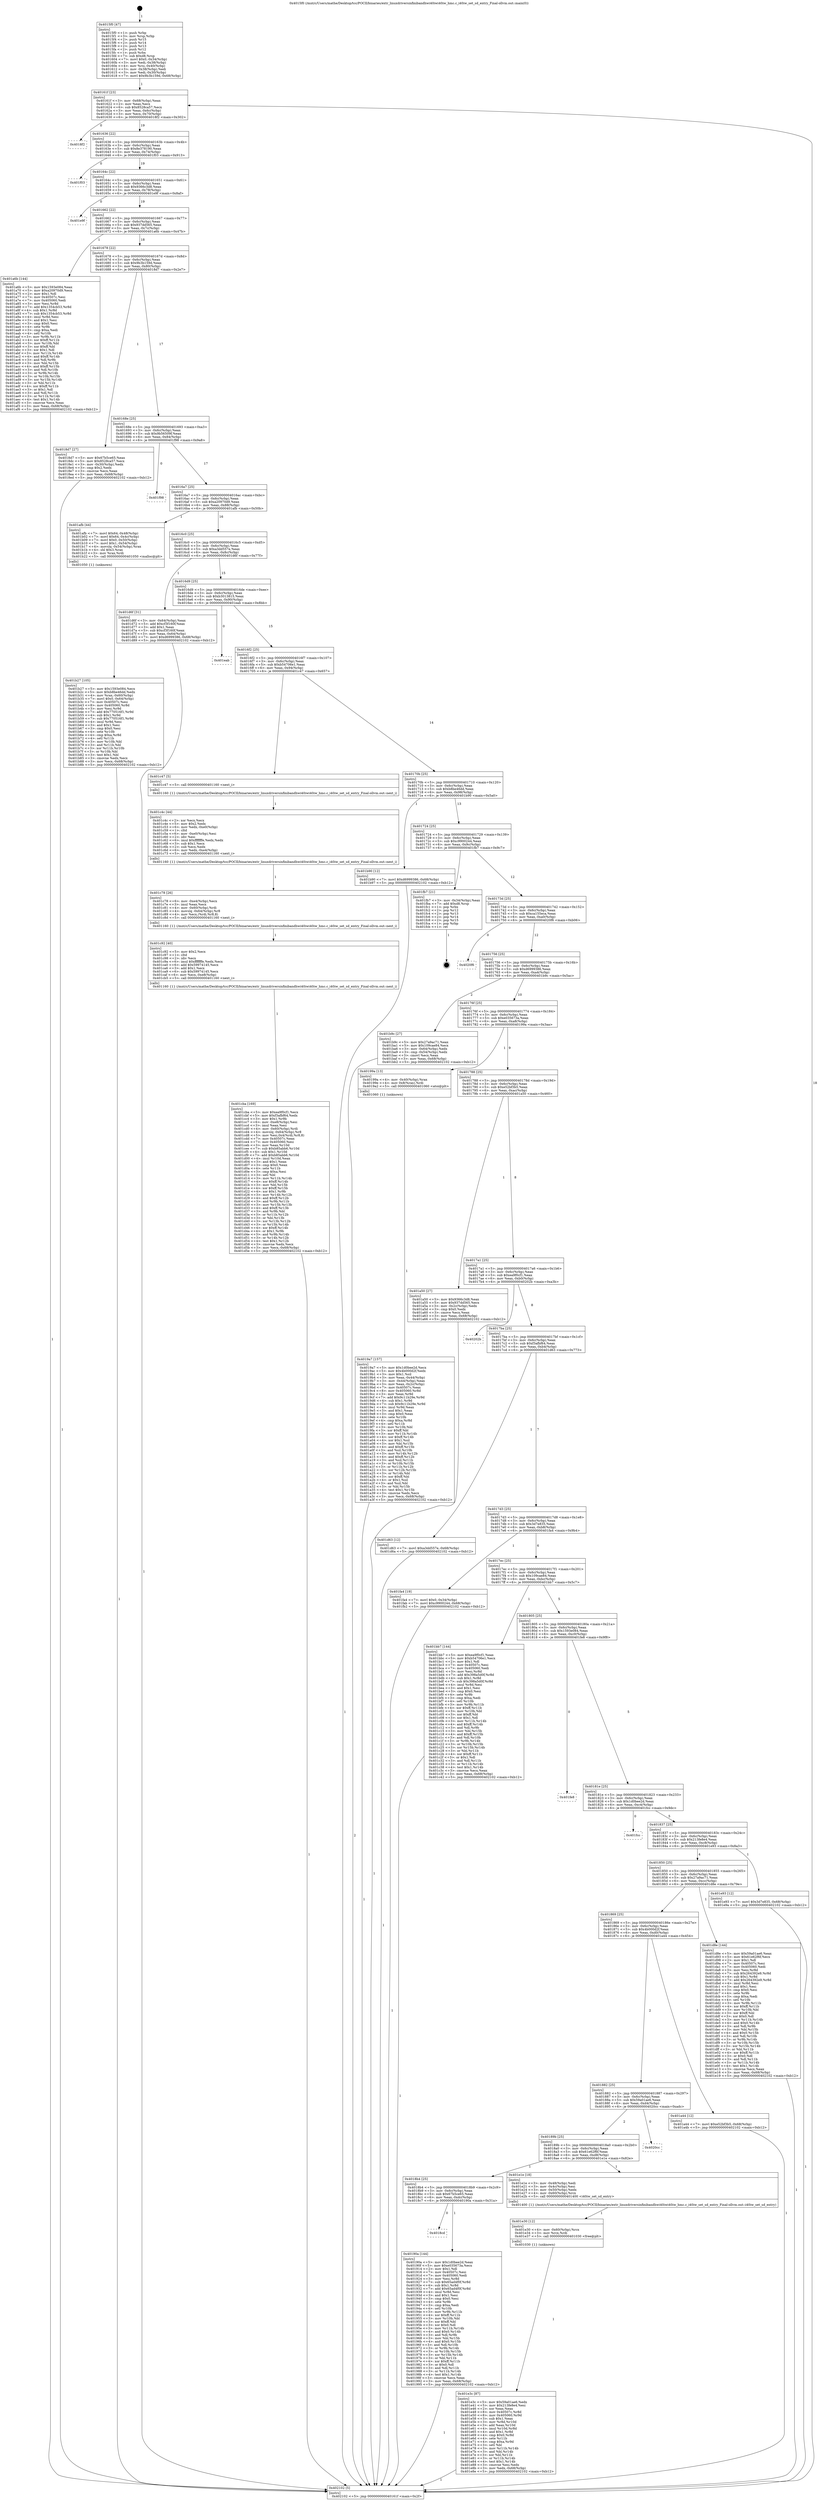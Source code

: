 digraph "0x4015f0" {
  label = "0x4015f0 (/mnt/c/Users/mathe/Desktop/tcc/POCII/binaries/extr_linuxdriversinfinibandhwi40iwi40iw_hmc.c_i40iw_set_sd_entry_Final-ollvm.out::main(0))"
  labelloc = "t"
  node[shape=record]

  Entry [label="",width=0.3,height=0.3,shape=circle,fillcolor=black,style=filled]
  "0x40161f" [label="{
     0x40161f [23]\l
     | [instrs]\l
     &nbsp;&nbsp;0x40161f \<+3\>: mov -0x68(%rbp),%eax\l
     &nbsp;&nbsp;0x401622 \<+2\>: mov %eax,%ecx\l
     &nbsp;&nbsp;0x401624 \<+6\>: sub $0x8528ca57,%ecx\l
     &nbsp;&nbsp;0x40162a \<+3\>: mov %eax,-0x6c(%rbp)\l
     &nbsp;&nbsp;0x40162d \<+3\>: mov %ecx,-0x70(%rbp)\l
     &nbsp;&nbsp;0x401630 \<+6\>: je 00000000004018f2 \<main+0x302\>\l
  }"]
  "0x4018f2" [label="{
     0x4018f2\l
  }", style=dashed]
  "0x401636" [label="{
     0x401636 [22]\l
     | [instrs]\l
     &nbsp;&nbsp;0x401636 \<+5\>: jmp 000000000040163b \<main+0x4b\>\l
     &nbsp;&nbsp;0x40163b \<+3\>: mov -0x6c(%rbp),%eax\l
     &nbsp;&nbsp;0x40163e \<+5\>: sub $0x8e378190,%eax\l
     &nbsp;&nbsp;0x401643 \<+3\>: mov %eax,-0x74(%rbp)\l
     &nbsp;&nbsp;0x401646 \<+6\>: je 0000000000401f03 \<main+0x913\>\l
  }"]
  Exit [label="",width=0.3,height=0.3,shape=circle,fillcolor=black,style=filled,peripheries=2]
  "0x401f03" [label="{
     0x401f03\l
  }", style=dashed]
  "0x40164c" [label="{
     0x40164c [22]\l
     | [instrs]\l
     &nbsp;&nbsp;0x40164c \<+5\>: jmp 0000000000401651 \<main+0x61\>\l
     &nbsp;&nbsp;0x401651 \<+3\>: mov -0x6c(%rbp),%eax\l
     &nbsp;&nbsp;0x401654 \<+5\>: sub $0x9366c3d8,%eax\l
     &nbsp;&nbsp;0x401659 \<+3\>: mov %eax,-0x78(%rbp)\l
     &nbsp;&nbsp;0x40165c \<+6\>: je 0000000000401e9f \<main+0x8af\>\l
  }"]
  "0x401e3c" [label="{
     0x401e3c [87]\l
     | [instrs]\l
     &nbsp;&nbsp;0x401e3c \<+5\>: mov $0x59a01ae6,%edx\l
     &nbsp;&nbsp;0x401e41 \<+5\>: mov $0x213fe8e4,%esi\l
     &nbsp;&nbsp;0x401e46 \<+2\>: xor %eax,%eax\l
     &nbsp;&nbsp;0x401e48 \<+8\>: mov 0x40507c,%r8d\l
     &nbsp;&nbsp;0x401e50 \<+8\>: mov 0x405060,%r9d\l
     &nbsp;&nbsp;0x401e58 \<+3\>: sub $0x1,%eax\l
     &nbsp;&nbsp;0x401e5b \<+3\>: mov %r8d,%r10d\l
     &nbsp;&nbsp;0x401e5e \<+3\>: add %eax,%r10d\l
     &nbsp;&nbsp;0x401e61 \<+4\>: imul %r10d,%r8d\l
     &nbsp;&nbsp;0x401e65 \<+4\>: and $0x1,%r8d\l
     &nbsp;&nbsp;0x401e69 \<+4\>: cmp $0x0,%r8d\l
     &nbsp;&nbsp;0x401e6d \<+4\>: sete %r11b\l
     &nbsp;&nbsp;0x401e71 \<+4\>: cmp $0xa,%r9d\l
     &nbsp;&nbsp;0x401e75 \<+3\>: setl %bl\l
     &nbsp;&nbsp;0x401e78 \<+3\>: mov %r11b,%r14b\l
     &nbsp;&nbsp;0x401e7b \<+3\>: and %bl,%r14b\l
     &nbsp;&nbsp;0x401e7e \<+3\>: xor %bl,%r11b\l
     &nbsp;&nbsp;0x401e81 \<+3\>: or %r11b,%r14b\l
     &nbsp;&nbsp;0x401e84 \<+4\>: test $0x1,%r14b\l
     &nbsp;&nbsp;0x401e88 \<+3\>: cmovne %esi,%edx\l
     &nbsp;&nbsp;0x401e8b \<+3\>: mov %edx,-0x68(%rbp)\l
     &nbsp;&nbsp;0x401e8e \<+5\>: jmp 0000000000402102 \<main+0xb12\>\l
  }"]
  "0x401e9f" [label="{
     0x401e9f\l
  }", style=dashed]
  "0x401662" [label="{
     0x401662 [22]\l
     | [instrs]\l
     &nbsp;&nbsp;0x401662 \<+5\>: jmp 0000000000401667 \<main+0x77\>\l
     &nbsp;&nbsp;0x401667 \<+3\>: mov -0x6c(%rbp),%eax\l
     &nbsp;&nbsp;0x40166a \<+5\>: sub $0x937dd565,%eax\l
     &nbsp;&nbsp;0x40166f \<+3\>: mov %eax,-0x7c(%rbp)\l
     &nbsp;&nbsp;0x401672 \<+6\>: je 0000000000401a6b \<main+0x47b\>\l
  }"]
  "0x401e30" [label="{
     0x401e30 [12]\l
     | [instrs]\l
     &nbsp;&nbsp;0x401e30 \<+4\>: mov -0x60(%rbp),%rcx\l
     &nbsp;&nbsp;0x401e34 \<+3\>: mov %rcx,%rdi\l
     &nbsp;&nbsp;0x401e37 \<+5\>: call 0000000000401030 \<free@plt\>\l
     | [calls]\l
     &nbsp;&nbsp;0x401030 \{1\} (unknown)\l
  }"]
  "0x401a6b" [label="{
     0x401a6b [144]\l
     | [instrs]\l
     &nbsp;&nbsp;0x401a6b \<+5\>: mov $0x1593e084,%eax\l
     &nbsp;&nbsp;0x401a70 \<+5\>: mov $0xa20970d9,%ecx\l
     &nbsp;&nbsp;0x401a75 \<+2\>: mov $0x1,%dl\l
     &nbsp;&nbsp;0x401a77 \<+7\>: mov 0x40507c,%esi\l
     &nbsp;&nbsp;0x401a7e \<+7\>: mov 0x405060,%edi\l
     &nbsp;&nbsp;0x401a85 \<+3\>: mov %esi,%r8d\l
     &nbsp;&nbsp;0x401a88 \<+7\>: add $0x1354cb53,%r8d\l
     &nbsp;&nbsp;0x401a8f \<+4\>: sub $0x1,%r8d\l
     &nbsp;&nbsp;0x401a93 \<+7\>: sub $0x1354cb53,%r8d\l
     &nbsp;&nbsp;0x401a9a \<+4\>: imul %r8d,%esi\l
     &nbsp;&nbsp;0x401a9e \<+3\>: and $0x1,%esi\l
     &nbsp;&nbsp;0x401aa1 \<+3\>: cmp $0x0,%esi\l
     &nbsp;&nbsp;0x401aa4 \<+4\>: sete %r9b\l
     &nbsp;&nbsp;0x401aa8 \<+3\>: cmp $0xa,%edi\l
     &nbsp;&nbsp;0x401aab \<+4\>: setl %r10b\l
     &nbsp;&nbsp;0x401aaf \<+3\>: mov %r9b,%r11b\l
     &nbsp;&nbsp;0x401ab2 \<+4\>: xor $0xff,%r11b\l
     &nbsp;&nbsp;0x401ab6 \<+3\>: mov %r10b,%bl\l
     &nbsp;&nbsp;0x401ab9 \<+3\>: xor $0xff,%bl\l
     &nbsp;&nbsp;0x401abc \<+3\>: xor $0x1,%dl\l
     &nbsp;&nbsp;0x401abf \<+3\>: mov %r11b,%r14b\l
     &nbsp;&nbsp;0x401ac2 \<+4\>: and $0xff,%r14b\l
     &nbsp;&nbsp;0x401ac6 \<+3\>: and %dl,%r9b\l
     &nbsp;&nbsp;0x401ac9 \<+3\>: mov %bl,%r15b\l
     &nbsp;&nbsp;0x401acc \<+4\>: and $0xff,%r15b\l
     &nbsp;&nbsp;0x401ad0 \<+3\>: and %dl,%r10b\l
     &nbsp;&nbsp;0x401ad3 \<+3\>: or %r9b,%r14b\l
     &nbsp;&nbsp;0x401ad6 \<+3\>: or %r10b,%r15b\l
     &nbsp;&nbsp;0x401ad9 \<+3\>: xor %r15b,%r14b\l
     &nbsp;&nbsp;0x401adc \<+3\>: or %bl,%r11b\l
     &nbsp;&nbsp;0x401adf \<+4\>: xor $0xff,%r11b\l
     &nbsp;&nbsp;0x401ae3 \<+3\>: or $0x1,%dl\l
     &nbsp;&nbsp;0x401ae6 \<+3\>: and %dl,%r11b\l
     &nbsp;&nbsp;0x401ae9 \<+3\>: or %r11b,%r14b\l
     &nbsp;&nbsp;0x401aec \<+4\>: test $0x1,%r14b\l
     &nbsp;&nbsp;0x401af0 \<+3\>: cmovne %ecx,%eax\l
     &nbsp;&nbsp;0x401af3 \<+3\>: mov %eax,-0x68(%rbp)\l
     &nbsp;&nbsp;0x401af6 \<+5\>: jmp 0000000000402102 \<main+0xb12\>\l
  }"]
  "0x401678" [label="{
     0x401678 [22]\l
     | [instrs]\l
     &nbsp;&nbsp;0x401678 \<+5\>: jmp 000000000040167d \<main+0x8d\>\l
     &nbsp;&nbsp;0x40167d \<+3\>: mov -0x6c(%rbp),%eax\l
     &nbsp;&nbsp;0x401680 \<+5\>: sub $0x9b3b159d,%eax\l
     &nbsp;&nbsp;0x401685 \<+3\>: mov %eax,-0x80(%rbp)\l
     &nbsp;&nbsp;0x401688 \<+6\>: je 00000000004018d7 \<main+0x2e7\>\l
  }"]
  "0x401cba" [label="{
     0x401cba [169]\l
     | [instrs]\l
     &nbsp;&nbsp;0x401cba \<+5\>: mov $0xea9f0cf1,%ecx\l
     &nbsp;&nbsp;0x401cbf \<+5\>: mov $0xf3afbf64,%edx\l
     &nbsp;&nbsp;0x401cc4 \<+3\>: mov $0x1,%r9b\l
     &nbsp;&nbsp;0x401cc7 \<+6\>: mov -0xe8(%rbp),%esi\l
     &nbsp;&nbsp;0x401ccd \<+3\>: imul %eax,%esi\l
     &nbsp;&nbsp;0x401cd0 \<+4\>: mov -0x60(%rbp),%rdi\l
     &nbsp;&nbsp;0x401cd4 \<+4\>: movslq -0x64(%rbp),%r8\l
     &nbsp;&nbsp;0x401cd8 \<+5\>: mov %esi,0x4(%rdi,%r8,8)\l
     &nbsp;&nbsp;0x401cdd \<+7\>: mov 0x40507c,%eax\l
     &nbsp;&nbsp;0x401ce4 \<+7\>: mov 0x405060,%esi\l
     &nbsp;&nbsp;0x401ceb \<+3\>: mov %eax,%r10d\l
     &nbsp;&nbsp;0x401cee \<+7\>: sub $0xb85abb6,%r10d\l
     &nbsp;&nbsp;0x401cf5 \<+4\>: sub $0x1,%r10d\l
     &nbsp;&nbsp;0x401cf9 \<+7\>: add $0xb85abb6,%r10d\l
     &nbsp;&nbsp;0x401d00 \<+4\>: imul %r10d,%eax\l
     &nbsp;&nbsp;0x401d04 \<+3\>: and $0x1,%eax\l
     &nbsp;&nbsp;0x401d07 \<+3\>: cmp $0x0,%eax\l
     &nbsp;&nbsp;0x401d0a \<+4\>: sete %r11b\l
     &nbsp;&nbsp;0x401d0e \<+3\>: cmp $0xa,%esi\l
     &nbsp;&nbsp;0x401d11 \<+3\>: setl %bl\l
     &nbsp;&nbsp;0x401d14 \<+3\>: mov %r11b,%r14b\l
     &nbsp;&nbsp;0x401d17 \<+4\>: xor $0xff,%r14b\l
     &nbsp;&nbsp;0x401d1b \<+3\>: mov %bl,%r15b\l
     &nbsp;&nbsp;0x401d1e \<+4\>: xor $0xff,%r15b\l
     &nbsp;&nbsp;0x401d22 \<+4\>: xor $0x1,%r9b\l
     &nbsp;&nbsp;0x401d26 \<+3\>: mov %r14b,%r12b\l
     &nbsp;&nbsp;0x401d29 \<+4\>: and $0xff,%r12b\l
     &nbsp;&nbsp;0x401d2d \<+3\>: and %r9b,%r11b\l
     &nbsp;&nbsp;0x401d30 \<+3\>: mov %r15b,%r13b\l
     &nbsp;&nbsp;0x401d33 \<+4\>: and $0xff,%r13b\l
     &nbsp;&nbsp;0x401d37 \<+3\>: and %r9b,%bl\l
     &nbsp;&nbsp;0x401d3a \<+3\>: or %r11b,%r12b\l
     &nbsp;&nbsp;0x401d3d \<+3\>: or %bl,%r13b\l
     &nbsp;&nbsp;0x401d40 \<+3\>: xor %r13b,%r12b\l
     &nbsp;&nbsp;0x401d43 \<+3\>: or %r15b,%r14b\l
     &nbsp;&nbsp;0x401d46 \<+4\>: xor $0xff,%r14b\l
     &nbsp;&nbsp;0x401d4a \<+4\>: or $0x1,%r9b\l
     &nbsp;&nbsp;0x401d4e \<+3\>: and %r9b,%r14b\l
     &nbsp;&nbsp;0x401d51 \<+3\>: or %r14b,%r12b\l
     &nbsp;&nbsp;0x401d54 \<+4\>: test $0x1,%r12b\l
     &nbsp;&nbsp;0x401d58 \<+3\>: cmovne %edx,%ecx\l
     &nbsp;&nbsp;0x401d5b \<+3\>: mov %ecx,-0x68(%rbp)\l
     &nbsp;&nbsp;0x401d5e \<+5\>: jmp 0000000000402102 \<main+0xb12\>\l
  }"]
  "0x4018d7" [label="{
     0x4018d7 [27]\l
     | [instrs]\l
     &nbsp;&nbsp;0x4018d7 \<+5\>: mov $0x67b5ce65,%eax\l
     &nbsp;&nbsp;0x4018dc \<+5\>: mov $0x8528ca57,%ecx\l
     &nbsp;&nbsp;0x4018e1 \<+3\>: mov -0x30(%rbp),%edx\l
     &nbsp;&nbsp;0x4018e4 \<+3\>: cmp $0x2,%edx\l
     &nbsp;&nbsp;0x4018e7 \<+3\>: cmovne %ecx,%eax\l
     &nbsp;&nbsp;0x4018ea \<+3\>: mov %eax,-0x68(%rbp)\l
     &nbsp;&nbsp;0x4018ed \<+5\>: jmp 0000000000402102 \<main+0xb12\>\l
  }"]
  "0x40168e" [label="{
     0x40168e [25]\l
     | [instrs]\l
     &nbsp;&nbsp;0x40168e \<+5\>: jmp 0000000000401693 \<main+0xa3\>\l
     &nbsp;&nbsp;0x401693 \<+3\>: mov -0x6c(%rbp),%eax\l
     &nbsp;&nbsp;0x401696 \<+5\>: sub $0x9b56509f,%eax\l
     &nbsp;&nbsp;0x40169b \<+6\>: mov %eax,-0x84(%rbp)\l
     &nbsp;&nbsp;0x4016a1 \<+6\>: je 0000000000401f98 \<main+0x9a8\>\l
  }"]
  "0x402102" [label="{
     0x402102 [5]\l
     | [instrs]\l
     &nbsp;&nbsp;0x402102 \<+5\>: jmp 000000000040161f \<main+0x2f\>\l
  }"]
  "0x4015f0" [label="{
     0x4015f0 [47]\l
     | [instrs]\l
     &nbsp;&nbsp;0x4015f0 \<+1\>: push %rbp\l
     &nbsp;&nbsp;0x4015f1 \<+3\>: mov %rsp,%rbp\l
     &nbsp;&nbsp;0x4015f4 \<+2\>: push %r15\l
     &nbsp;&nbsp;0x4015f6 \<+2\>: push %r14\l
     &nbsp;&nbsp;0x4015f8 \<+2\>: push %r13\l
     &nbsp;&nbsp;0x4015fa \<+2\>: push %r12\l
     &nbsp;&nbsp;0x4015fc \<+1\>: push %rbx\l
     &nbsp;&nbsp;0x4015fd \<+7\>: sub $0xd8,%rsp\l
     &nbsp;&nbsp;0x401604 \<+7\>: movl $0x0,-0x34(%rbp)\l
     &nbsp;&nbsp;0x40160b \<+3\>: mov %edi,-0x38(%rbp)\l
     &nbsp;&nbsp;0x40160e \<+4\>: mov %rsi,-0x40(%rbp)\l
     &nbsp;&nbsp;0x401612 \<+3\>: mov -0x38(%rbp),%edi\l
     &nbsp;&nbsp;0x401615 \<+3\>: mov %edi,-0x30(%rbp)\l
     &nbsp;&nbsp;0x401618 \<+7\>: movl $0x9b3b159d,-0x68(%rbp)\l
  }"]
  "0x401c92" [label="{
     0x401c92 [40]\l
     | [instrs]\l
     &nbsp;&nbsp;0x401c92 \<+5\>: mov $0x2,%ecx\l
     &nbsp;&nbsp;0x401c97 \<+1\>: cltd\l
     &nbsp;&nbsp;0x401c98 \<+2\>: idiv %ecx\l
     &nbsp;&nbsp;0x401c9a \<+6\>: imul $0xfffffffe,%edx,%ecx\l
     &nbsp;&nbsp;0x401ca0 \<+6\>: add $0x59974145,%ecx\l
     &nbsp;&nbsp;0x401ca6 \<+3\>: add $0x1,%ecx\l
     &nbsp;&nbsp;0x401ca9 \<+6\>: sub $0x59974145,%ecx\l
     &nbsp;&nbsp;0x401caf \<+6\>: mov %ecx,-0xe8(%rbp)\l
     &nbsp;&nbsp;0x401cb5 \<+5\>: call 0000000000401160 \<next_i\>\l
     | [calls]\l
     &nbsp;&nbsp;0x401160 \{1\} (/mnt/c/Users/mathe/Desktop/tcc/POCII/binaries/extr_linuxdriversinfinibandhwi40iwi40iw_hmc.c_i40iw_set_sd_entry_Final-ollvm.out::next_i)\l
  }"]
  "0x401f98" [label="{
     0x401f98\l
  }", style=dashed]
  "0x4016a7" [label="{
     0x4016a7 [25]\l
     | [instrs]\l
     &nbsp;&nbsp;0x4016a7 \<+5\>: jmp 00000000004016ac \<main+0xbc\>\l
     &nbsp;&nbsp;0x4016ac \<+3\>: mov -0x6c(%rbp),%eax\l
     &nbsp;&nbsp;0x4016af \<+5\>: sub $0xa20970d9,%eax\l
     &nbsp;&nbsp;0x4016b4 \<+6\>: mov %eax,-0x88(%rbp)\l
     &nbsp;&nbsp;0x4016ba \<+6\>: je 0000000000401afb \<main+0x50b\>\l
  }"]
  "0x401c78" [label="{
     0x401c78 [26]\l
     | [instrs]\l
     &nbsp;&nbsp;0x401c78 \<+6\>: mov -0xe4(%rbp),%ecx\l
     &nbsp;&nbsp;0x401c7e \<+3\>: imul %eax,%ecx\l
     &nbsp;&nbsp;0x401c81 \<+4\>: mov -0x60(%rbp),%rdi\l
     &nbsp;&nbsp;0x401c85 \<+4\>: movslq -0x64(%rbp),%r8\l
     &nbsp;&nbsp;0x401c89 \<+4\>: mov %ecx,(%rdi,%r8,8)\l
     &nbsp;&nbsp;0x401c8d \<+5\>: call 0000000000401160 \<next_i\>\l
     | [calls]\l
     &nbsp;&nbsp;0x401160 \{1\} (/mnt/c/Users/mathe/Desktop/tcc/POCII/binaries/extr_linuxdriversinfinibandhwi40iwi40iw_hmc.c_i40iw_set_sd_entry_Final-ollvm.out::next_i)\l
  }"]
  "0x401afb" [label="{
     0x401afb [44]\l
     | [instrs]\l
     &nbsp;&nbsp;0x401afb \<+7\>: movl $0x64,-0x48(%rbp)\l
     &nbsp;&nbsp;0x401b02 \<+7\>: movl $0x64,-0x4c(%rbp)\l
     &nbsp;&nbsp;0x401b09 \<+7\>: movl $0x0,-0x50(%rbp)\l
     &nbsp;&nbsp;0x401b10 \<+7\>: movl $0x1,-0x54(%rbp)\l
     &nbsp;&nbsp;0x401b17 \<+4\>: movslq -0x54(%rbp),%rax\l
     &nbsp;&nbsp;0x401b1b \<+4\>: shl $0x3,%rax\l
     &nbsp;&nbsp;0x401b1f \<+3\>: mov %rax,%rdi\l
     &nbsp;&nbsp;0x401b22 \<+5\>: call 0000000000401050 \<malloc@plt\>\l
     | [calls]\l
     &nbsp;&nbsp;0x401050 \{1\} (unknown)\l
  }"]
  "0x4016c0" [label="{
     0x4016c0 [25]\l
     | [instrs]\l
     &nbsp;&nbsp;0x4016c0 \<+5\>: jmp 00000000004016c5 \<main+0xd5\>\l
     &nbsp;&nbsp;0x4016c5 \<+3\>: mov -0x6c(%rbp),%eax\l
     &nbsp;&nbsp;0x4016c8 \<+5\>: sub $0xa3dd557e,%eax\l
     &nbsp;&nbsp;0x4016cd \<+6\>: mov %eax,-0x8c(%rbp)\l
     &nbsp;&nbsp;0x4016d3 \<+6\>: je 0000000000401d6f \<main+0x77f\>\l
  }"]
  "0x401c4c" [label="{
     0x401c4c [44]\l
     | [instrs]\l
     &nbsp;&nbsp;0x401c4c \<+2\>: xor %ecx,%ecx\l
     &nbsp;&nbsp;0x401c4e \<+5\>: mov $0x2,%edx\l
     &nbsp;&nbsp;0x401c53 \<+6\>: mov %edx,-0xe0(%rbp)\l
     &nbsp;&nbsp;0x401c59 \<+1\>: cltd\l
     &nbsp;&nbsp;0x401c5a \<+6\>: mov -0xe0(%rbp),%esi\l
     &nbsp;&nbsp;0x401c60 \<+2\>: idiv %esi\l
     &nbsp;&nbsp;0x401c62 \<+6\>: imul $0xfffffffe,%edx,%edx\l
     &nbsp;&nbsp;0x401c68 \<+3\>: sub $0x1,%ecx\l
     &nbsp;&nbsp;0x401c6b \<+2\>: sub %ecx,%edx\l
     &nbsp;&nbsp;0x401c6d \<+6\>: mov %edx,-0xe4(%rbp)\l
     &nbsp;&nbsp;0x401c73 \<+5\>: call 0000000000401160 \<next_i\>\l
     | [calls]\l
     &nbsp;&nbsp;0x401160 \{1\} (/mnt/c/Users/mathe/Desktop/tcc/POCII/binaries/extr_linuxdriversinfinibandhwi40iwi40iw_hmc.c_i40iw_set_sd_entry_Final-ollvm.out::next_i)\l
  }"]
  "0x401d6f" [label="{
     0x401d6f [31]\l
     | [instrs]\l
     &nbsp;&nbsp;0x401d6f \<+3\>: mov -0x64(%rbp),%eax\l
     &nbsp;&nbsp;0x401d72 \<+5\>: add $0xcf3f160f,%eax\l
     &nbsp;&nbsp;0x401d77 \<+3\>: add $0x1,%eax\l
     &nbsp;&nbsp;0x401d7a \<+5\>: sub $0xcf3f160f,%eax\l
     &nbsp;&nbsp;0x401d7f \<+3\>: mov %eax,-0x64(%rbp)\l
     &nbsp;&nbsp;0x401d82 \<+7\>: movl $0xd6999386,-0x68(%rbp)\l
     &nbsp;&nbsp;0x401d89 \<+5\>: jmp 0000000000402102 \<main+0xb12\>\l
  }"]
  "0x4016d9" [label="{
     0x4016d9 [25]\l
     | [instrs]\l
     &nbsp;&nbsp;0x4016d9 \<+5\>: jmp 00000000004016de \<main+0xee\>\l
     &nbsp;&nbsp;0x4016de \<+3\>: mov -0x6c(%rbp),%eax\l
     &nbsp;&nbsp;0x4016e1 \<+5\>: sub $0xb3013815,%eax\l
     &nbsp;&nbsp;0x4016e6 \<+6\>: mov %eax,-0x90(%rbp)\l
     &nbsp;&nbsp;0x4016ec \<+6\>: je 0000000000401eab \<main+0x8bb\>\l
  }"]
  "0x401b27" [label="{
     0x401b27 [105]\l
     | [instrs]\l
     &nbsp;&nbsp;0x401b27 \<+5\>: mov $0x1593e084,%ecx\l
     &nbsp;&nbsp;0x401b2c \<+5\>: mov $0xb8be46dd,%edx\l
     &nbsp;&nbsp;0x401b31 \<+4\>: mov %rax,-0x60(%rbp)\l
     &nbsp;&nbsp;0x401b35 \<+7\>: movl $0x0,-0x64(%rbp)\l
     &nbsp;&nbsp;0x401b3c \<+7\>: mov 0x40507c,%esi\l
     &nbsp;&nbsp;0x401b43 \<+8\>: mov 0x405060,%r8d\l
     &nbsp;&nbsp;0x401b4b \<+3\>: mov %esi,%r9d\l
     &nbsp;&nbsp;0x401b4e \<+7\>: add $0x770516f1,%r9d\l
     &nbsp;&nbsp;0x401b55 \<+4\>: sub $0x1,%r9d\l
     &nbsp;&nbsp;0x401b59 \<+7\>: sub $0x770516f1,%r9d\l
     &nbsp;&nbsp;0x401b60 \<+4\>: imul %r9d,%esi\l
     &nbsp;&nbsp;0x401b64 \<+3\>: and $0x1,%esi\l
     &nbsp;&nbsp;0x401b67 \<+3\>: cmp $0x0,%esi\l
     &nbsp;&nbsp;0x401b6a \<+4\>: sete %r10b\l
     &nbsp;&nbsp;0x401b6e \<+4\>: cmp $0xa,%r8d\l
     &nbsp;&nbsp;0x401b72 \<+4\>: setl %r11b\l
     &nbsp;&nbsp;0x401b76 \<+3\>: mov %r10b,%bl\l
     &nbsp;&nbsp;0x401b79 \<+3\>: and %r11b,%bl\l
     &nbsp;&nbsp;0x401b7c \<+3\>: xor %r11b,%r10b\l
     &nbsp;&nbsp;0x401b7f \<+3\>: or %r10b,%bl\l
     &nbsp;&nbsp;0x401b82 \<+3\>: test $0x1,%bl\l
     &nbsp;&nbsp;0x401b85 \<+3\>: cmovne %edx,%ecx\l
     &nbsp;&nbsp;0x401b88 \<+3\>: mov %ecx,-0x68(%rbp)\l
     &nbsp;&nbsp;0x401b8b \<+5\>: jmp 0000000000402102 \<main+0xb12\>\l
  }"]
  "0x401eab" [label="{
     0x401eab\l
  }", style=dashed]
  "0x4016f2" [label="{
     0x4016f2 [25]\l
     | [instrs]\l
     &nbsp;&nbsp;0x4016f2 \<+5\>: jmp 00000000004016f7 \<main+0x107\>\l
     &nbsp;&nbsp;0x4016f7 \<+3\>: mov -0x6c(%rbp),%eax\l
     &nbsp;&nbsp;0x4016fa \<+5\>: sub $0xb54706e1,%eax\l
     &nbsp;&nbsp;0x4016ff \<+6\>: mov %eax,-0x94(%rbp)\l
     &nbsp;&nbsp;0x401705 \<+6\>: je 0000000000401c47 \<main+0x657\>\l
  }"]
  "0x4019a7" [label="{
     0x4019a7 [157]\l
     | [instrs]\l
     &nbsp;&nbsp;0x4019a7 \<+5\>: mov $0x1d0bee2d,%ecx\l
     &nbsp;&nbsp;0x4019ac \<+5\>: mov $0x4b000d2f,%edx\l
     &nbsp;&nbsp;0x4019b1 \<+3\>: mov $0x1,%sil\l
     &nbsp;&nbsp;0x4019b4 \<+3\>: mov %eax,-0x44(%rbp)\l
     &nbsp;&nbsp;0x4019b7 \<+3\>: mov -0x44(%rbp),%eax\l
     &nbsp;&nbsp;0x4019ba \<+3\>: mov %eax,-0x2c(%rbp)\l
     &nbsp;&nbsp;0x4019bd \<+7\>: mov 0x40507c,%eax\l
     &nbsp;&nbsp;0x4019c4 \<+8\>: mov 0x405060,%r8d\l
     &nbsp;&nbsp;0x4019cc \<+3\>: mov %eax,%r9d\l
     &nbsp;&nbsp;0x4019cf \<+7\>: add $0x9c11b29e,%r9d\l
     &nbsp;&nbsp;0x4019d6 \<+4\>: sub $0x1,%r9d\l
     &nbsp;&nbsp;0x4019da \<+7\>: sub $0x9c11b29e,%r9d\l
     &nbsp;&nbsp;0x4019e1 \<+4\>: imul %r9d,%eax\l
     &nbsp;&nbsp;0x4019e5 \<+3\>: and $0x1,%eax\l
     &nbsp;&nbsp;0x4019e8 \<+3\>: cmp $0x0,%eax\l
     &nbsp;&nbsp;0x4019eb \<+4\>: sete %r10b\l
     &nbsp;&nbsp;0x4019ef \<+4\>: cmp $0xa,%r8d\l
     &nbsp;&nbsp;0x4019f3 \<+4\>: setl %r11b\l
     &nbsp;&nbsp;0x4019f7 \<+3\>: mov %r10b,%bl\l
     &nbsp;&nbsp;0x4019fa \<+3\>: xor $0xff,%bl\l
     &nbsp;&nbsp;0x4019fd \<+3\>: mov %r11b,%r14b\l
     &nbsp;&nbsp;0x401a00 \<+4\>: xor $0xff,%r14b\l
     &nbsp;&nbsp;0x401a04 \<+4\>: xor $0x1,%sil\l
     &nbsp;&nbsp;0x401a08 \<+3\>: mov %bl,%r15b\l
     &nbsp;&nbsp;0x401a0b \<+4\>: and $0xff,%r15b\l
     &nbsp;&nbsp;0x401a0f \<+3\>: and %sil,%r10b\l
     &nbsp;&nbsp;0x401a12 \<+3\>: mov %r14b,%r12b\l
     &nbsp;&nbsp;0x401a15 \<+4\>: and $0xff,%r12b\l
     &nbsp;&nbsp;0x401a19 \<+3\>: and %sil,%r11b\l
     &nbsp;&nbsp;0x401a1c \<+3\>: or %r10b,%r15b\l
     &nbsp;&nbsp;0x401a1f \<+3\>: or %r11b,%r12b\l
     &nbsp;&nbsp;0x401a22 \<+3\>: xor %r12b,%r15b\l
     &nbsp;&nbsp;0x401a25 \<+3\>: or %r14b,%bl\l
     &nbsp;&nbsp;0x401a28 \<+3\>: xor $0xff,%bl\l
     &nbsp;&nbsp;0x401a2b \<+4\>: or $0x1,%sil\l
     &nbsp;&nbsp;0x401a2f \<+3\>: and %sil,%bl\l
     &nbsp;&nbsp;0x401a32 \<+3\>: or %bl,%r15b\l
     &nbsp;&nbsp;0x401a35 \<+4\>: test $0x1,%r15b\l
     &nbsp;&nbsp;0x401a39 \<+3\>: cmovne %edx,%ecx\l
     &nbsp;&nbsp;0x401a3c \<+3\>: mov %ecx,-0x68(%rbp)\l
     &nbsp;&nbsp;0x401a3f \<+5\>: jmp 0000000000402102 \<main+0xb12\>\l
  }"]
  "0x401c47" [label="{
     0x401c47 [5]\l
     | [instrs]\l
     &nbsp;&nbsp;0x401c47 \<+5\>: call 0000000000401160 \<next_i\>\l
     | [calls]\l
     &nbsp;&nbsp;0x401160 \{1\} (/mnt/c/Users/mathe/Desktop/tcc/POCII/binaries/extr_linuxdriversinfinibandhwi40iwi40iw_hmc.c_i40iw_set_sd_entry_Final-ollvm.out::next_i)\l
  }"]
  "0x40170b" [label="{
     0x40170b [25]\l
     | [instrs]\l
     &nbsp;&nbsp;0x40170b \<+5\>: jmp 0000000000401710 \<main+0x120\>\l
     &nbsp;&nbsp;0x401710 \<+3\>: mov -0x6c(%rbp),%eax\l
     &nbsp;&nbsp;0x401713 \<+5\>: sub $0xb8be46dd,%eax\l
     &nbsp;&nbsp;0x401718 \<+6\>: mov %eax,-0x98(%rbp)\l
     &nbsp;&nbsp;0x40171e \<+6\>: je 0000000000401b90 \<main+0x5a0\>\l
  }"]
  "0x4018cd" [label="{
     0x4018cd\l
  }", style=dashed]
  "0x401b90" [label="{
     0x401b90 [12]\l
     | [instrs]\l
     &nbsp;&nbsp;0x401b90 \<+7\>: movl $0xd6999386,-0x68(%rbp)\l
     &nbsp;&nbsp;0x401b97 \<+5\>: jmp 0000000000402102 \<main+0xb12\>\l
  }"]
  "0x401724" [label="{
     0x401724 [25]\l
     | [instrs]\l
     &nbsp;&nbsp;0x401724 \<+5\>: jmp 0000000000401729 \<main+0x139\>\l
     &nbsp;&nbsp;0x401729 \<+3\>: mov -0x6c(%rbp),%eax\l
     &nbsp;&nbsp;0x40172c \<+5\>: sub $0xc9900244,%eax\l
     &nbsp;&nbsp;0x401731 \<+6\>: mov %eax,-0x9c(%rbp)\l
     &nbsp;&nbsp;0x401737 \<+6\>: je 0000000000401fb7 \<main+0x9c7\>\l
  }"]
  "0x40190a" [label="{
     0x40190a [144]\l
     | [instrs]\l
     &nbsp;&nbsp;0x40190a \<+5\>: mov $0x1d0bee2d,%eax\l
     &nbsp;&nbsp;0x40190f \<+5\>: mov $0xe035673a,%ecx\l
     &nbsp;&nbsp;0x401914 \<+2\>: mov $0x1,%dl\l
     &nbsp;&nbsp;0x401916 \<+7\>: mov 0x40507c,%esi\l
     &nbsp;&nbsp;0x40191d \<+7\>: mov 0x405060,%edi\l
     &nbsp;&nbsp;0x401924 \<+3\>: mov %esi,%r8d\l
     &nbsp;&nbsp;0x401927 \<+7\>: sub $0x65ad4f0f,%r8d\l
     &nbsp;&nbsp;0x40192e \<+4\>: sub $0x1,%r8d\l
     &nbsp;&nbsp;0x401932 \<+7\>: add $0x65ad4f0f,%r8d\l
     &nbsp;&nbsp;0x401939 \<+4\>: imul %r8d,%esi\l
     &nbsp;&nbsp;0x40193d \<+3\>: and $0x1,%esi\l
     &nbsp;&nbsp;0x401940 \<+3\>: cmp $0x0,%esi\l
     &nbsp;&nbsp;0x401943 \<+4\>: sete %r9b\l
     &nbsp;&nbsp;0x401947 \<+3\>: cmp $0xa,%edi\l
     &nbsp;&nbsp;0x40194a \<+4\>: setl %r10b\l
     &nbsp;&nbsp;0x40194e \<+3\>: mov %r9b,%r11b\l
     &nbsp;&nbsp;0x401951 \<+4\>: xor $0xff,%r11b\l
     &nbsp;&nbsp;0x401955 \<+3\>: mov %r10b,%bl\l
     &nbsp;&nbsp;0x401958 \<+3\>: xor $0xff,%bl\l
     &nbsp;&nbsp;0x40195b \<+3\>: xor $0x0,%dl\l
     &nbsp;&nbsp;0x40195e \<+3\>: mov %r11b,%r14b\l
     &nbsp;&nbsp;0x401961 \<+4\>: and $0x0,%r14b\l
     &nbsp;&nbsp;0x401965 \<+3\>: and %dl,%r9b\l
     &nbsp;&nbsp;0x401968 \<+3\>: mov %bl,%r15b\l
     &nbsp;&nbsp;0x40196b \<+4\>: and $0x0,%r15b\l
     &nbsp;&nbsp;0x40196f \<+3\>: and %dl,%r10b\l
     &nbsp;&nbsp;0x401972 \<+3\>: or %r9b,%r14b\l
     &nbsp;&nbsp;0x401975 \<+3\>: or %r10b,%r15b\l
     &nbsp;&nbsp;0x401978 \<+3\>: xor %r15b,%r14b\l
     &nbsp;&nbsp;0x40197b \<+3\>: or %bl,%r11b\l
     &nbsp;&nbsp;0x40197e \<+4\>: xor $0xff,%r11b\l
     &nbsp;&nbsp;0x401982 \<+3\>: or $0x0,%dl\l
     &nbsp;&nbsp;0x401985 \<+3\>: and %dl,%r11b\l
     &nbsp;&nbsp;0x401988 \<+3\>: or %r11b,%r14b\l
     &nbsp;&nbsp;0x40198b \<+4\>: test $0x1,%r14b\l
     &nbsp;&nbsp;0x40198f \<+3\>: cmovne %ecx,%eax\l
     &nbsp;&nbsp;0x401992 \<+3\>: mov %eax,-0x68(%rbp)\l
     &nbsp;&nbsp;0x401995 \<+5\>: jmp 0000000000402102 \<main+0xb12\>\l
  }"]
  "0x401fb7" [label="{
     0x401fb7 [21]\l
     | [instrs]\l
     &nbsp;&nbsp;0x401fb7 \<+3\>: mov -0x34(%rbp),%eax\l
     &nbsp;&nbsp;0x401fba \<+7\>: add $0xd8,%rsp\l
     &nbsp;&nbsp;0x401fc1 \<+1\>: pop %rbx\l
     &nbsp;&nbsp;0x401fc2 \<+2\>: pop %r12\l
     &nbsp;&nbsp;0x401fc4 \<+2\>: pop %r13\l
     &nbsp;&nbsp;0x401fc6 \<+2\>: pop %r14\l
     &nbsp;&nbsp;0x401fc8 \<+2\>: pop %r15\l
     &nbsp;&nbsp;0x401fca \<+1\>: pop %rbp\l
     &nbsp;&nbsp;0x401fcb \<+1\>: ret\l
  }"]
  "0x40173d" [label="{
     0x40173d [25]\l
     | [instrs]\l
     &nbsp;&nbsp;0x40173d \<+5\>: jmp 0000000000401742 \<main+0x152\>\l
     &nbsp;&nbsp;0x401742 \<+3\>: mov -0x6c(%rbp),%eax\l
     &nbsp;&nbsp;0x401745 \<+5\>: sub $0xca155eca,%eax\l
     &nbsp;&nbsp;0x40174a \<+6\>: mov %eax,-0xa0(%rbp)\l
     &nbsp;&nbsp;0x401750 \<+6\>: je 00000000004020f6 \<main+0xb06\>\l
  }"]
  "0x4018b4" [label="{
     0x4018b4 [25]\l
     | [instrs]\l
     &nbsp;&nbsp;0x4018b4 \<+5\>: jmp 00000000004018b9 \<main+0x2c9\>\l
     &nbsp;&nbsp;0x4018b9 \<+3\>: mov -0x6c(%rbp),%eax\l
     &nbsp;&nbsp;0x4018bc \<+5\>: sub $0x67b5ce65,%eax\l
     &nbsp;&nbsp;0x4018c1 \<+6\>: mov %eax,-0xdc(%rbp)\l
     &nbsp;&nbsp;0x4018c7 \<+6\>: je 000000000040190a \<main+0x31a\>\l
  }"]
  "0x4020f6" [label="{
     0x4020f6\l
  }", style=dashed]
  "0x401756" [label="{
     0x401756 [25]\l
     | [instrs]\l
     &nbsp;&nbsp;0x401756 \<+5\>: jmp 000000000040175b \<main+0x16b\>\l
     &nbsp;&nbsp;0x40175b \<+3\>: mov -0x6c(%rbp),%eax\l
     &nbsp;&nbsp;0x40175e \<+5\>: sub $0xd6999386,%eax\l
     &nbsp;&nbsp;0x401763 \<+6\>: mov %eax,-0xa4(%rbp)\l
     &nbsp;&nbsp;0x401769 \<+6\>: je 0000000000401b9c \<main+0x5ac\>\l
  }"]
  "0x401e1e" [label="{
     0x401e1e [18]\l
     | [instrs]\l
     &nbsp;&nbsp;0x401e1e \<+3\>: mov -0x48(%rbp),%edi\l
     &nbsp;&nbsp;0x401e21 \<+3\>: mov -0x4c(%rbp),%esi\l
     &nbsp;&nbsp;0x401e24 \<+3\>: mov -0x50(%rbp),%edx\l
     &nbsp;&nbsp;0x401e27 \<+4\>: mov -0x60(%rbp),%rcx\l
     &nbsp;&nbsp;0x401e2b \<+5\>: call 0000000000401400 \<i40iw_set_sd_entry\>\l
     | [calls]\l
     &nbsp;&nbsp;0x401400 \{1\} (/mnt/c/Users/mathe/Desktop/tcc/POCII/binaries/extr_linuxdriversinfinibandhwi40iwi40iw_hmc.c_i40iw_set_sd_entry_Final-ollvm.out::i40iw_set_sd_entry)\l
  }"]
  "0x401b9c" [label="{
     0x401b9c [27]\l
     | [instrs]\l
     &nbsp;&nbsp;0x401b9c \<+5\>: mov $0x27a9ac71,%eax\l
     &nbsp;&nbsp;0x401ba1 \<+5\>: mov $0x109cae84,%ecx\l
     &nbsp;&nbsp;0x401ba6 \<+3\>: mov -0x64(%rbp),%edx\l
     &nbsp;&nbsp;0x401ba9 \<+3\>: cmp -0x54(%rbp),%edx\l
     &nbsp;&nbsp;0x401bac \<+3\>: cmovl %ecx,%eax\l
     &nbsp;&nbsp;0x401baf \<+3\>: mov %eax,-0x68(%rbp)\l
     &nbsp;&nbsp;0x401bb2 \<+5\>: jmp 0000000000402102 \<main+0xb12\>\l
  }"]
  "0x40176f" [label="{
     0x40176f [25]\l
     | [instrs]\l
     &nbsp;&nbsp;0x40176f \<+5\>: jmp 0000000000401774 \<main+0x184\>\l
     &nbsp;&nbsp;0x401774 \<+3\>: mov -0x6c(%rbp),%eax\l
     &nbsp;&nbsp;0x401777 \<+5\>: sub $0xe035673a,%eax\l
     &nbsp;&nbsp;0x40177c \<+6\>: mov %eax,-0xa8(%rbp)\l
     &nbsp;&nbsp;0x401782 \<+6\>: je 000000000040199a \<main+0x3aa\>\l
  }"]
  "0x40189b" [label="{
     0x40189b [25]\l
     | [instrs]\l
     &nbsp;&nbsp;0x40189b \<+5\>: jmp 00000000004018a0 \<main+0x2b0\>\l
     &nbsp;&nbsp;0x4018a0 \<+3\>: mov -0x6c(%rbp),%eax\l
     &nbsp;&nbsp;0x4018a3 \<+5\>: sub $0x61e62f6f,%eax\l
     &nbsp;&nbsp;0x4018a8 \<+6\>: mov %eax,-0xd8(%rbp)\l
     &nbsp;&nbsp;0x4018ae \<+6\>: je 0000000000401e1e \<main+0x82e\>\l
  }"]
  "0x40199a" [label="{
     0x40199a [13]\l
     | [instrs]\l
     &nbsp;&nbsp;0x40199a \<+4\>: mov -0x40(%rbp),%rax\l
     &nbsp;&nbsp;0x40199e \<+4\>: mov 0x8(%rax),%rdi\l
     &nbsp;&nbsp;0x4019a2 \<+5\>: call 0000000000401060 \<atoi@plt\>\l
     | [calls]\l
     &nbsp;&nbsp;0x401060 \{1\} (unknown)\l
  }"]
  "0x401788" [label="{
     0x401788 [25]\l
     | [instrs]\l
     &nbsp;&nbsp;0x401788 \<+5\>: jmp 000000000040178d \<main+0x19d\>\l
     &nbsp;&nbsp;0x40178d \<+3\>: mov -0x6c(%rbp),%eax\l
     &nbsp;&nbsp;0x401790 \<+5\>: sub $0xe52bf3b5,%eax\l
     &nbsp;&nbsp;0x401795 \<+6\>: mov %eax,-0xac(%rbp)\l
     &nbsp;&nbsp;0x40179b \<+6\>: je 0000000000401a50 \<main+0x460\>\l
  }"]
  "0x4020cc" [label="{
     0x4020cc\l
  }", style=dashed]
  "0x401a50" [label="{
     0x401a50 [27]\l
     | [instrs]\l
     &nbsp;&nbsp;0x401a50 \<+5\>: mov $0x9366c3d8,%eax\l
     &nbsp;&nbsp;0x401a55 \<+5\>: mov $0x937dd565,%ecx\l
     &nbsp;&nbsp;0x401a5a \<+3\>: mov -0x2c(%rbp),%edx\l
     &nbsp;&nbsp;0x401a5d \<+3\>: cmp $0x0,%edx\l
     &nbsp;&nbsp;0x401a60 \<+3\>: cmove %ecx,%eax\l
     &nbsp;&nbsp;0x401a63 \<+3\>: mov %eax,-0x68(%rbp)\l
     &nbsp;&nbsp;0x401a66 \<+5\>: jmp 0000000000402102 \<main+0xb12\>\l
  }"]
  "0x4017a1" [label="{
     0x4017a1 [25]\l
     | [instrs]\l
     &nbsp;&nbsp;0x4017a1 \<+5\>: jmp 00000000004017a6 \<main+0x1b6\>\l
     &nbsp;&nbsp;0x4017a6 \<+3\>: mov -0x6c(%rbp),%eax\l
     &nbsp;&nbsp;0x4017a9 \<+5\>: sub $0xea9f0cf1,%eax\l
     &nbsp;&nbsp;0x4017ae \<+6\>: mov %eax,-0xb0(%rbp)\l
     &nbsp;&nbsp;0x4017b4 \<+6\>: je 000000000040202b \<main+0xa3b\>\l
  }"]
  "0x401882" [label="{
     0x401882 [25]\l
     | [instrs]\l
     &nbsp;&nbsp;0x401882 \<+5\>: jmp 0000000000401887 \<main+0x297\>\l
     &nbsp;&nbsp;0x401887 \<+3\>: mov -0x6c(%rbp),%eax\l
     &nbsp;&nbsp;0x40188a \<+5\>: sub $0x59a01ae6,%eax\l
     &nbsp;&nbsp;0x40188f \<+6\>: mov %eax,-0xd4(%rbp)\l
     &nbsp;&nbsp;0x401895 \<+6\>: je 00000000004020cc \<main+0xadc\>\l
  }"]
  "0x40202b" [label="{
     0x40202b\l
  }", style=dashed]
  "0x4017ba" [label="{
     0x4017ba [25]\l
     | [instrs]\l
     &nbsp;&nbsp;0x4017ba \<+5\>: jmp 00000000004017bf \<main+0x1cf\>\l
     &nbsp;&nbsp;0x4017bf \<+3\>: mov -0x6c(%rbp),%eax\l
     &nbsp;&nbsp;0x4017c2 \<+5\>: sub $0xf3afbf64,%eax\l
     &nbsp;&nbsp;0x4017c7 \<+6\>: mov %eax,-0xb4(%rbp)\l
     &nbsp;&nbsp;0x4017cd \<+6\>: je 0000000000401d63 \<main+0x773\>\l
  }"]
  "0x401a44" [label="{
     0x401a44 [12]\l
     | [instrs]\l
     &nbsp;&nbsp;0x401a44 \<+7\>: movl $0xe52bf3b5,-0x68(%rbp)\l
     &nbsp;&nbsp;0x401a4b \<+5\>: jmp 0000000000402102 \<main+0xb12\>\l
  }"]
  "0x401d63" [label="{
     0x401d63 [12]\l
     | [instrs]\l
     &nbsp;&nbsp;0x401d63 \<+7\>: movl $0xa3dd557e,-0x68(%rbp)\l
     &nbsp;&nbsp;0x401d6a \<+5\>: jmp 0000000000402102 \<main+0xb12\>\l
  }"]
  "0x4017d3" [label="{
     0x4017d3 [25]\l
     | [instrs]\l
     &nbsp;&nbsp;0x4017d3 \<+5\>: jmp 00000000004017d8 \<main+0x1e8\>\l
     &nbsp;&nbsp;0x4017d8 \<+3\>: mov -0x6c(%rbp),%eax\l
     &nbsp;&nbsp;0x4017db \<+5\>: sub $0x3d7e835,%eax\l
     &nbsp;&nbsp;0x4017e0 \<+6\>: mov %eax,-0xb8(%rbp)\l
     &nbsp;&nbsp;0x4017e6 \<+6\>: je 0000000000401fa4 \<main+0x9b4\>\l
  }"]
  "0x401869" [label="{
     0x401869 [25]\l
     | [instrs]\l
     &nbsp;&nbsp;0x401869 \<+5\>: jmp 000000000040186e \<main+0x27e\>\l
     &nbsp;&nbsp;0x40186e \<+3\>: mov -0x6c(%rbp),%eax\l
     &nbsp;&nbsp;0x401871 \<+5\>: sub $0x4b000d2f,%eax\l
     &nbsp;&nbsp;0x401876 \<+6\>: mov %eax,-0xd0(%rbp)\l
     &nbsp;&nbsp;0x40187c \<+6\>: je 0000000000401a44 \<main+0x454\>\l
  }"]
  "0x401fa4" [label="{
     0x401fa4 [19]\l
     | [instrs]\l
     &nbsp;&nbsp;0x401fa4 \<+7\>: movl $0x0,-0x34(%rbp)\l
     &nbsp;&nbsp;0x401fab \<+7\>: movl $0xc9900244,-0x68(%rbp)\l
     &nbsp;&nbsp;0x401fb2 \<+5\>: jmp 0000000000402102 \<main+0xb12\>\l
  }"]
  "0x4017ec" [label="{
     0x4017ec [25]\l
     | [instrs]\l
     &nbsp;&nbsp;0x4017ec \<+5\>: jmp 00000000004017f1 \<main+0x201\>\l
     &nbsp;&nbsp;0x4017f1 \<+3\>: mov -0x6c(%rbp),%eax\l
     &nbsp;&nbsp;0x4017f4 \<+5\>: sub $0x109cae84,%eax\l
     &nbsp;&nbsp;0x4017f9 \<+6\>: mov %eax,-0xbc(%rbp)\l
     &nbsp;&nbsp;0x4017ff \<+6\>: je 0000000000401bb7 \<main+0x5c7\>\l
  }"]
  "0x401d8e" [label="{
     0x401d8e [144]\l
     | [instrs]\l
     &nbsp;&nbsp;0x401d8e \<+5\>: mov $0x59a01ae6,%eax\l
     &nbsp;&nbsp;0x401d93 \<+5\>: mov $0x61e62f6f,%ecx\l
     &nbsp;&nbsp;0x401d98 \<+2\>: mov $0x1,%dl\l
     &nbsp;&nbsp;0x401d9a \<+7\>: mov 0x40507c,%esi\l
     &nbsp;&nbsp;0x401da1 \<+7\>: mov 0x405060,%edi\l
     &nbsp;&nbsp;0x401da8 \<+3\>: mov %esi,%r8d\l
     &nbsp;&nbsp;0x401dab \<+7\>: sub $0x264392e9,%r8d\l
     &nbsp;&nbsp;0x401db2 \<+4\>: sub $0x1,%r8d\l
     &nbsp;&nbsp;0x401db6 \<+7\>: add $0x264392e9,%r8d\l
     &nbsp;&nbsp;0x401dbd \<+4\>: imul %r8d,%esi\l
     &nbsp;&nbsp;0x401dc1 \<+3\>: and $0x1,%esi\l
     &nbsp;&nbsp;0x401dc4 \<+3\>: cmp $0x0,%esi\l
     &nbsp;&nbsp;0x401dc7 \<+4\>: sete %r9b\l
     &nbsp;&nbsp;0x401dcb \<+3\>: cmp $0xa,%edi\l
     &nbsp;&nbsp;0x401dce \<+4\>: setl %r10b\l
     &nbsp;&nbsp;0x401dd2 \<+3\>: mov %r9b,%r11b\l
     &nbsp;&nbsp;0x401dd5 \<+4\>: xor $0xff,%r11b\l
     &nbsp;&nbsp;0x401dd9 \<+3\>: mov %r10b,%bl\l
     &nbsp;&nbsp;0x401ddc \<+3\>: xor $0xff,%bl\l
     &nbsp;&nbsp;0x401ddf \<+3\>: xor $0x0,%dl\l
     &nbsp;&nbsp;0x401de2 \<+3\>: mov %r11b,%r14b\l
     &nbsp;&nbsp;0x401de5 \<+4\>: and $0x0,%r14b\l
     &nbsp;&nbsp;0x401de9 \<+3\>: and %dl,%r9b\l
     &nbsp;&nbsp;0x401dec \<+3\>: mov %bl,%r15b\l
     &nbsp;&nbsp;0x401def \<+4\>: and $0x0,%r15b\l
     &nbsp;&nbsp;0x401df3 \<+3\>: and %dl,%r10b\l
     &nbsp;&nbsp;0x401df6 \<+3\>: or %r9b,%r14b\l
     &nbsp;&nbsp;0x401df9 \<+3\>: or %r10b,%r15b\l
     &nbsp;&nbsp;0x401dfc \<+3\>: xor %r15b,%r14b\l
     &nbsp;&nbsp;0x401dff \<+3\>: or %bl,%r11b\l
     &nbsp;&nbsp;0x401e02 \<+4\>: xor $0xff,%r11b\l
     &nbsp;&nbsp;0x401e06 \<+3\>: or $0x0,%dl\l
     &nbsp;&nbsp;0x401e09 \<+3\>: and %dl,%r11b\l
     &nbsp;&nbsp;0x401e0c \<+3\>: or %r11b,%r14b\l
     &nbsp;&nbsp;0x401e0f \<+4\>: test $0x1,%r14b\l
     &nbsp;&nbsp;0x401e13 \<+3\>: cmovne %ecx,%eax\l
     &nbsp;&nbsp;0x401e16 \<+3\>: mov %eax,-0x68(%rbp)\l
     &nbsp;&nbsp;0x401e19 \<+5\>: jmp 0000000000402102 \<main+0xb12\>\l
  }"]
  "0x401bb7" [label="{
     0x401bb7 [144]\l
     | [instrs]\l
     &nbsp;&nbsp;0x401bb7 \<+5\>: mov $0xea9f0cf1,%eax\l
     &nbsp;&nbsp;0x401bbc \<+5\>: mov $0xb54706e1,%ecx\l
     &nbsp;&nbsp;0x401bc1 \<+2\>: mov $0x1,%dl\l
     &nbsp;&nbsp;0x401bc3 \<+7\>: mov 0x40507c,%esi\l
     &nbsp;&nbsp;0x401bca \<+7\>: mov 0x405060,%edi\l
     &nbsp;&nbsp;0x401bd1 \<+3\>: mov %esi,%r8d\l
     &nbsp;&nbsp;0x401bd4 \<+7\>: add $0x398a5d0f,%r8d\l
     &nbsp;&nbsp;0x401bdb \<+4\>: sub $0x1,%r8d\l
     &nbsp;&nbsp;0x401bdf \<+7\>: sub $0x398a5d0f,%r8d\l
     &nbsp;&nbsp;0x401be6 \<+4\>: imul %r8d,%esi\l
     &nbsp;&nbsp;0x401bea \<+3\>: and $0x1,%esi\l
     &nbsp;&nbsp;0x401bed \<+3\>: cmp $0x0,%esi\l
     &nbsp;&nbsp;0x401bf0 \<+4\>: sete %r9b\l
     &nbsp;&nbsp;0x401bf4 \<+3\>: cmp $0xa,%edi\l
     &nbsp;&nbsp;0x401bf7 \<+4\>: setl %r10b\l
     &nbsp;&nbsp;0x401bfb \<+3\>: mov %r9b,%r11b\l
     &nbsp;&nbsp;0x401bfe \<+4\>: xor $0xff,%r11b\l
     &nbsp;&nbsp;0x401c02 \<+3\>: mov %r10b,%bl\l
     &nbsp;&nbsp;0x401c05 \<+3\>: xor $0xff,%bl\l
     &nbsp;&nbsp;0x401c08 \<+3\>: xor $0x1,%dl\l
     &nbsp;&nbsp;0x401c0b \<+3\>: mov %r11b,%r14b\l
     &nbsp;&nbsp;0x401c0e \<+4\>: and $0xff,%r14b\l
     &nbsp;&nbsp;0x401c12 \<+3\>: and %dl,%r9b\l
     &nbsp;&nbsp;0x401c15 \<+3\>: mov %bl,%r15b\l
     &nbsp;&nbsp;0x401c18 \<+4\>: and $0xff,%r15b\l
     &nbsp;&nbsp;0x401c1c \<+3\>: and %dl,%r10b\l
     &nbsp;&nbsp;0x401c1f \<+3\>: or %r9b,%r14b\l
     &nbsp;&nbsp;0x401c22 \<+3\>: or %r10b,%r15b\l
     &nbsp;&nbsp;0x401c25 \<+3\>: xor %r15b,%r14b\l
     &nbsp;&nbsp;0x401c28 \<+3\>: or %bl,%r11b\l
     &nbsp;&nbsp;0x401c2b \<+4\>: xor $0xff,%r11b\l
     &nbsp;&nbsp;0x401c2f \<+3\>: or $0x1,%dl\l
     &nbsp;&nbsp;0x401c32 \<+3\>: and %dl,%r11b\l
     &nbsp;&nbsp;0x401c35 \<+3\>: or %r11b,%r14b\l
     &nbsp;&nbsp;0x401c38 \<+4\>: test $0x1,%r14b\l
     &nbsp;&nbsp;0x401c3c \<+3\>: cmovne %ecx,%eax\l
     &nbsp;&nbsp;0x401c3f \<+3\>: mov %eax,-0x68(%rbp)\l
     &nbsp;&nbsp;0x401c42 \<+5\>: jmp 0000000000402102 \<main+0xb12\>\l
  }"]
  "0x401805" [label="{
     0x401805 [25]\l
     | [instrs]\l
     &nbsp;&nbsp;0x401805 \<+5\>: jmp 000000000040180a \<main+0x21a\>\l
     &nbsp;&nbsp;0x40180a \<+3\>: mov -0x6c(%rbp),%eax\l
     &nbsp;&nbsp;0x40180d \<+5\>: sub $0x1593e084,%eax\l
     &nbsp;&nbsp;0x401812 \<+6\>: mov %eax,-0xc0(%rbp)\l
     &nbsp;&nbsp;0x401818 \<+6\>: je 0000000000401fe8 \<main+0x9f8\>\l
  }"]
  "0x401850" [label="{
     0x401850 [25]\l
     | [instrs]\l
     &nbsp;&nbsp;0x401850 \<+5\>: jmp 0000000000401855 \<main+0x265\>\l
     &nbsp;&nbsp;0x401855 \<+3\>: mov -0x6c(%rbp),%eax\l
     &nbsp;&nbsp;0x401858 \<+5\>: sub $0x27a9ac71,%eax\l
     &nbsp;&nbsp;0x40185d \<+6\>: mov %eax,-0xcc(%rbp)\l
     &nbsp;&nbsp;0x401863 \<+6\>: je 0000000000401d8e \<main+0x79e\>\l
  }"]
  "0x401fe8" [label="{
     0x401fe8\l
  }", style=dashed]
  "0x40181e" [label="{
     0x40181e [25]\l
     | [instrs]\l
     &nbsp;&nbsp;0x40181e \<+5\>: jmp 0000000000401823 \<main+0x233\>\l
     &nbsp;&nbsp;0x401823 \<+3\>: mov -0x6c(%rbp),%eax\l
     &nbsp;&nbsp;0x401826 \<+5\>: sub $0x1d0bee2d,%eax\l
     &nbsp;&nbsp;0x40182b \<+6\>: mov %eax,-0xc4(%rbp)\l
     &nbsp;&nbsp;0x401831 \<+6\>: je 0000000000401fcc \<main+0x9dc\>\l
  }"]
  "0x401e93" [label="{
     0x401e93 [12]\l
     | [instrs]\l
     &nbsp;&nbsp;0x401e93 \<+7\>: movl $0x3d7e835,-0x68(%rbp)\l
     &nbsp;&nbsp;0x401e9a \<+5\>: jmp 0000000000402102 \<main+0xb12\>\l
  }"]
  "0x401fcc" [label="{
     0x401fcc\l
  }", style=dashed]
  "0x401837" [label="{
     0x401837 [25]\l
     | [instrs]\l
     &nbsp;&nbsp;0x401837 \<+5\>: jmp 000000000040183c \<main+0x24c\>\l
     &nbsp;&nbsp;0x40183c \<+3\>: mov -0x6c(%rbp),%eax\l
     &nbsp;&nbsp;0x40183f \<+5\>: sub $0x213fe8e4,%eax\l
     &nbsp;&nbsp;0x401844 \<+6\>: mov %eax,-0xc8(%rbp)\l
     &nbsp;&nbsp;0x40184a \<+6\>: je 0000000000401e93 \<main+0x8a3\>\l
  }"]
  Entry -> "0x4015f0" [label=" 1"]
  "0x40161f" -> "0x4018f2" [label=" 0"]
  "0x40161f" -> "0x401636" [label=" 19"]
  "0x401fb7" -> Exit [label=" 1"]
  "0x401636" -> "0x401f03" [label=" 0"]
  "0x401636" -> "0x40164c" [label=" 19"]
  "0x401fa4" -> "0x402102" [label=" 1"]
  "0x40164c" -> "0x401e9f" [label=" 0"]
  "0x40164c" -> "0x401662" [label=" 19"]
  "0x401e93" -> "0x402102" [label=" 1"]
  "0x401662" -> "0x401a6b" [label=" 1"]
  "0x401662" -> "0x401678" [label=" 18"]
  "0x401e3c" -> "0x402102" [label=" 1"]
  "0x401678" -> "0x4018d7" [label=" 1"]
  "0x401678" -> "0x40168e" [label=" 17"]
  "0x4018d7" -> "0x402102" [label=" 1"]
  "0x4015f0" -> "0x40161f" [label=" 1"]
  "0x402102" -> "0x40161f" [label=" 18"]
  "0x401e30" -> "0x401e3c" [label=" 1"]
  "0x40168e" -> "0x401f98" [label=" 0"]
  "0x40168e" -> "0x4016a7" [label=" 17"]
  "0x401e1e" -> "0x401e30" [label=" 1"]
  "0x4016a7" -> "0x401afb" [label=" 1"]
  "0x4016a7" -> "0x4016c0" [label=" 16"]
  "0x401d8e" -> "0x402102" [label=" 1"]
  "0x4016c0" -> "0x401d6f" [label=" 1"]
  "0x4016c0" -> "0x4016d9" [label=" 15"]
  "0x401d6f" -> "0x402102" [label=" 1"]
  "0x4016d9" -> "0x401eab" [label=" 0"]
  "0x4016d9" -> "0x4016f2" [label=" 15"]
  "0x401d63" -> "0x402102" [label=" 1"]
  "0x4016f2" -> "0x401c47" [label=" 1"]
  "0x4016f2" -> "0x40170b" [label=" 14"]
  "0x401cba" -> "0x402102" [label=" 1"]
  "0x40170b" -> "0x401b90" [label=" 1"]
  "0x40170b" -> "0x401724" [label=" 13"]
  "0x401c92" -> "0x401cba" [label=" 1"]
  "0x401724" -> "0x401fb7" [label=" 1"]
  "0x401724" -> "0x40173d" [label=" 12"]
  "0x401c78" -> "0x401c92" [label=" 1"]
  "0x40173d" -> "0x4020f6" [label=" 0"]
  "0x40173d" -> "0x401756" [label=" 12"]
  "0x401c47" -> "0x401c4c" [label=" 1"]
  "0x401756" -> "0x401b9c" [label=" 2"]
  "0x401756" -> "0x40176f" [label=" 10"]
  "0x401bb7" -> "0x402102" [label=" 1"]
  "0x40176f" -> "0x40199a" [label=" 1"]
  "0x40176f" -> "0x401788" [label=" 9"]
  "0x401b90" -> "0x402102" [label=" 1"]
  "0x401788" -> "0x401a50" [label=" 1"]
  "0x401788" -> "0x4017a1" [label=" 8"]
  "0x401b27" -> "0x402102" [label=" 1"]
  "0x4017a1" -> "0x40202b" [label=" 0"]
  "0x4017a1" -> "0x4017ba" [label=" 8"]
  "0x401a6b" -> "0x402102" [label=" 1"]
  "0x4017ba" -> "0x401d63" [label=" 1"]
  "0x4017ba" -> "0x4017d3" [label=" 7"]
  "0x401a50" -> "0x402102" [label=" 1"]
  "0x4017d3" -> "0x401fa4" [label=" 1"]
  "0x4017d3" -> "0x4017ec" [label=" 6"]
  "0x4019a7" -> "0x402102" [label=" 1"]
  "0x4017ec" -> "0x401bb7" [label=" 1"]
  "0x4017ec" -> "0x401805" [label=" 5"]
  "0x40199a" -> "0x4019a7" [label=" 1"]
  "0x401805" -> "0x401fe8" [label=" 0"]
  "0x401805" -> "0x40181e" [label=" 5"]
  "0x4018b4" -> "0x4018cd" [label=" 0"]
  "0x40181e" -> "0x401fcc" [label=" 0"]
  "0x40181e" -> "0x401837" [label=" 5"]
  "0x4018b4" -> "0x40190a" [label=" 1"]
  "0x401837" -> "0x401e93" [label=" 1"]
  "0x401837" -> "0x401850" [label=" 4"]
  "0x40190a" -> "0x402102" [label=" 1"]
  "0x401850" -> "0x401d8e" [label=" 1"]
  "0x401850" -> "0x401869" [label=" 3"]
  "0x401a44" -> "0x402102" [label=" 1"]
  "0x401869" -> "0x401a44" [label=" 1"]
  "0x401869" -> "0x401882" [label=" 2"]
  "0x401afb" -> "0x401b27" [label=" 1"]
  "0x401882" -> "0x4020cc" [label=" 0"]
  "0x401882" -> "0x40189b" [label=" 2"]
  "0x401b9c" -> "0x402102" [label=" 2"]
  "0x40189b" -> "0x401e1e" [label=" 1"]
  "0x40189b" -> "0x4018b4" [label=" 1"]
  "0x401c4c" -> "0x401c78" [label=" 1"]
}

